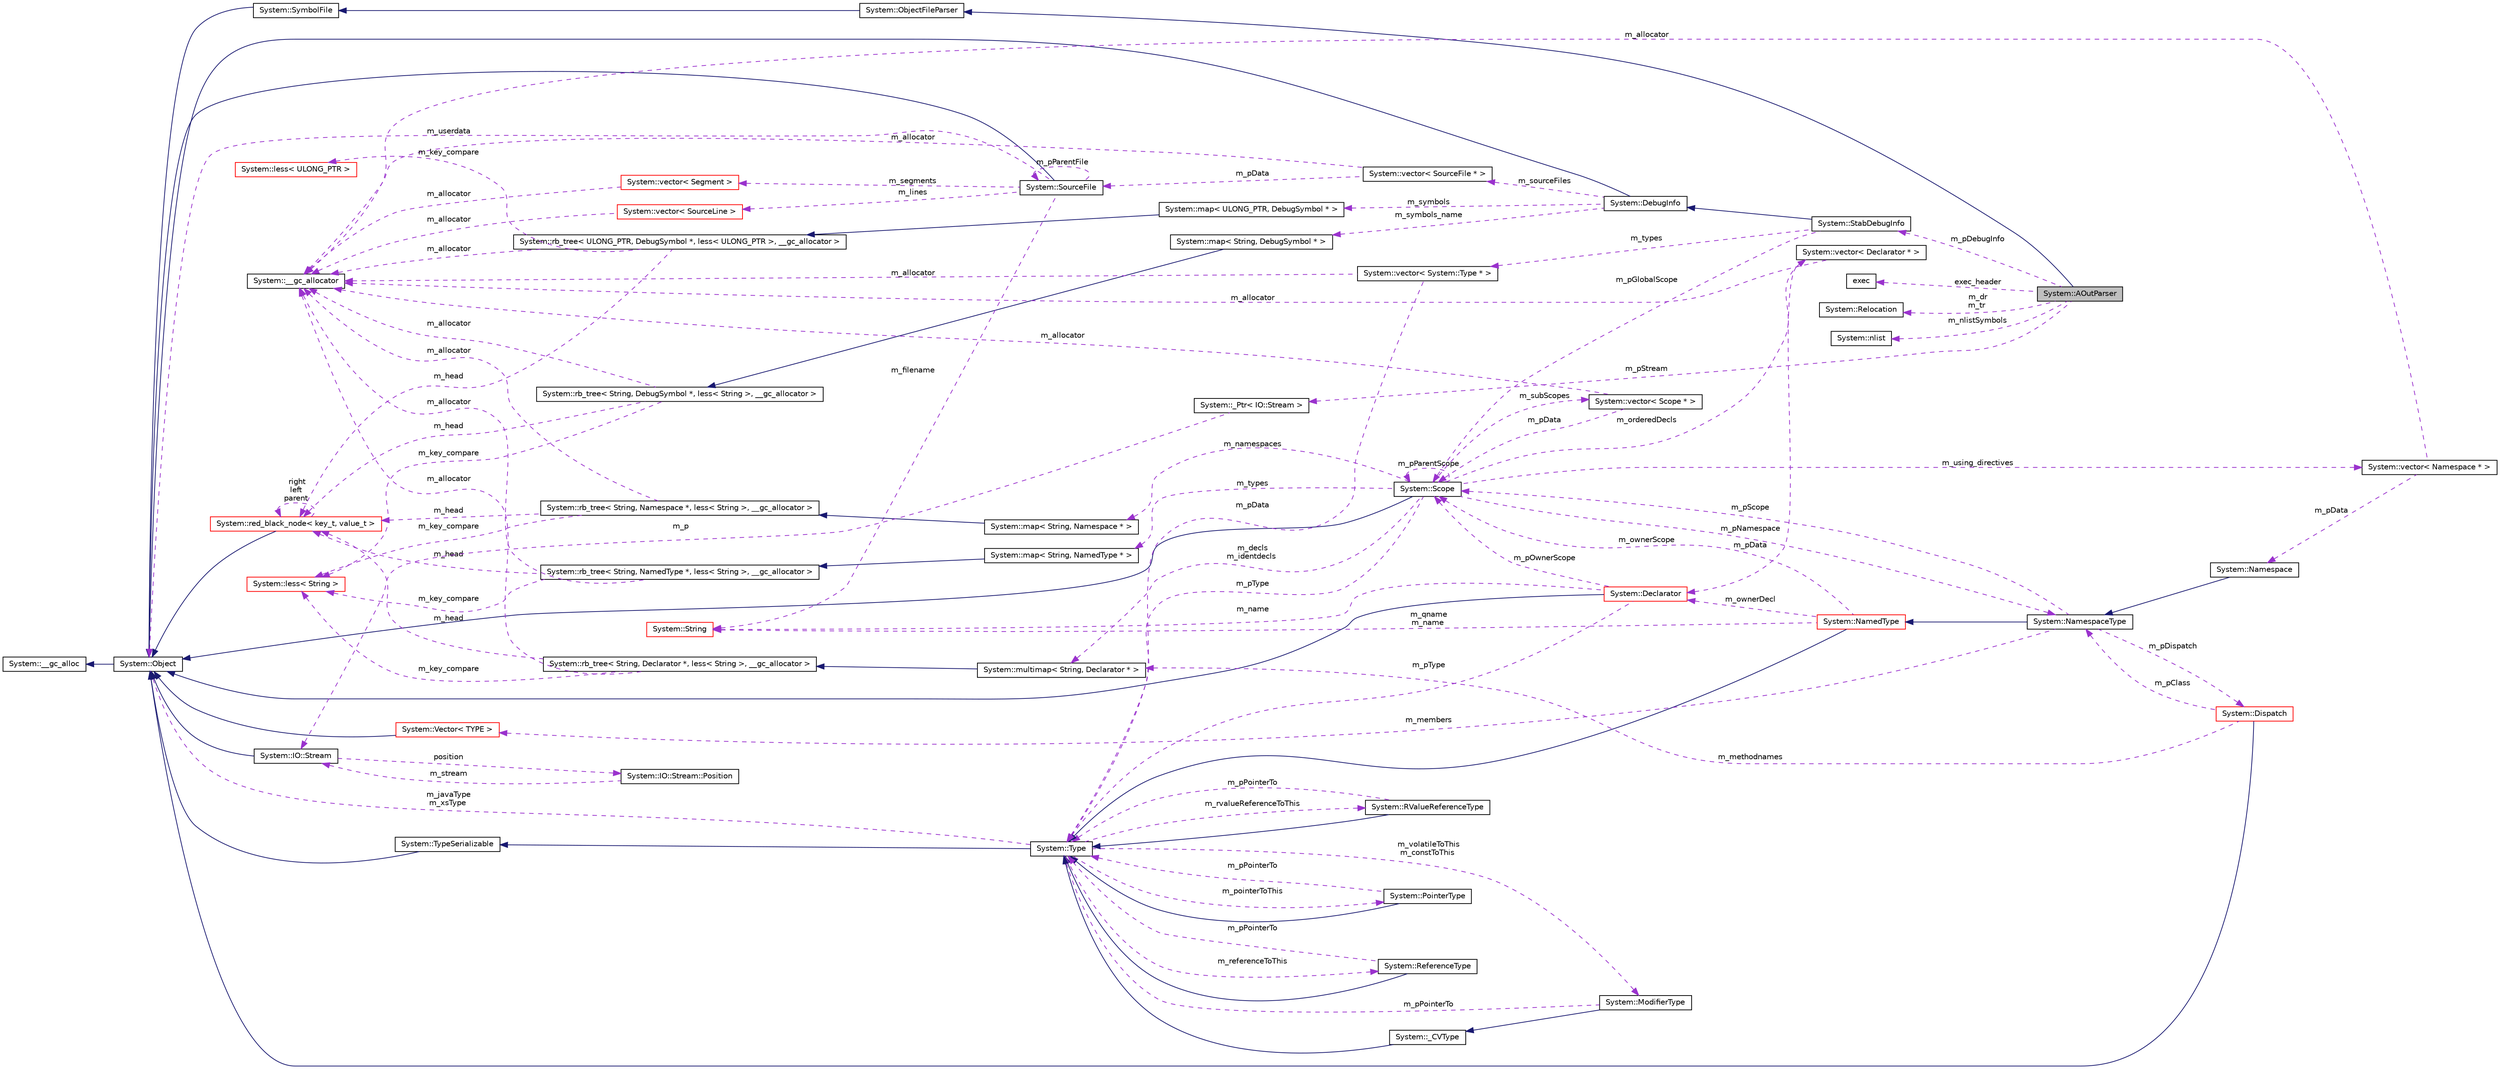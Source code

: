 digraph G
{
  edge [fontname="Helvetica",fontsize="10",labelfontname="Helvetica",labelfontsize="10"];
  node [fontname="Helvetica",fontsize="10",shape=record];
  rankdir="LR";
  Node1 [label="System::AOutParser",height=0.2,width=0.4,color="black", fillcolor="grey75", style="filled" fontcolor="black"];
  Node2 -> Node1 [dir="back",color="midnightblue",fontsize="10",style="solid",fontname="Helvetica"];
  Node2 [label="System::ObjectFileParser",height=0.2,width=0.4,color="black", fillcolor="white", style="filled",URL="$class_system_1_1_object_file_parser.html"];
  Node3 -> Node2 [dir="back",color="midnightblue",fontsize="10",style="solid",fontname="Helvetica"];
  Node3 [label="System::SymbolFile",height=0.2,width=0.4,color="black", fillcolor="white", style="filled",URL="$class_system_1_1_symbol_file.html"];
  Node4 -> Node3 [dir="back",color="midnightblue",fontsize="10",style="solid",fontname="Helvetica"];
  Node4 [label="System::Object",height=0.2,width=0.4,color="black", fillcolor="white", style="filled",URL="$class_system_1_1_object.html"];
  Node5 -> Node4 [dir="back",color="midnightblue",fontsize="10",style="solid",fontname="Helvetica"];
  Node5 [label="System::__gc_alloc",height=0.2,width=0.4,color="black", fillcolor="white", style="filled",URL="$class_system_1_1____gc__alloc.html"];
  Node6 -> Node1 [dir="back",color="darkorchid3",fontsize="10",style="dashed",label=" m_pDebugInfo" ,fontname="Helvetica"];
  Node6 [label="System::StabDebugInfo",height=0.2,width=0.4,color="black", fillcolor="white", style="filled",URL="$class_system_1_1_stab_debug_info.html"];
  Node7 -> Node6 [dir="back",color="midnightblue",fontsize="10",style="solid",fontname="Helvetica"];
  Node7 [label="System::DebugInfo",height=0.2,width=0.4,color="black", fillcolor="white", style="filled",URL="$class_system_1_1_debug_info.html"];
  Node4 -> Node7 [dir="back",color="midnightblue",fontsize="10",style="solid",fontname="Helvetica"];
  Node8 -> Node7 [dir="back",color="darkorchid3",fontsize="10",style="dashed",label=" m_symbols_name" ,fontname="Helvetica"];
  Node8 [label="System::map\< String, DebugSymbol * \>",height=0.2,width=0.4,color="black", fillcolor="white", style="filled",URL="$class_system_1_1map.html"];
  Node9 -> Node8 [dir="back",color="midnightblue",fontsize="10",style="solid",fontname="Helvetica"];
  Node9 [label="System::rb_tree\< String, DebugSymbol *, less\< String \>, __gc_allocator \>",height=0.2,width=0.4,color="black", fillcolor="white", style="filled",URL="$class_system_1_1rb__tree.html"];
  Node10 -> Node9 [dir="back",color="darkorchid3",fontsize="10",style="dashed",label=" m_allocator" ,fontname="Helvetica"];
  Node10 [label="System::__gc_allocator",height=0.2,width=0.4,color="black", fillcolor="white", style="filled",URL="$class_system_1_1____gc__allocator.html"];
  Node11 -> Node9 [dir="back",color="darkorchid3",fontsize="10",style="dashed",label=" m_key_compare" ,fontname="Helvetica"];
  Node11 [label="System::less\< String \>",height=0.2,width=0.4,color="red", fillcolor="white", style="filled",URL="$class_system_1_1less_3_01_string_01_4.html"];
  Node12 -> Node9 [dir="back",color="darkorchid3",fontsize="10",style="dashed",label=" m_head" ,fontname="Helvetica"];
  Node12 [label="System::red_black_node\< key_t, value_t \>",height=0.2,width=0.4,color="red", fillcolor="white", style="filled",URL="$class_system_1_1red__black__node.html"];
  Node4 -> Node12 [dir="back",color="midnightblue",fontsize="10",style="solid",fontname="Helvetica"];
  Node12 -> Node12 [dir="back",color="darkorchid3",fontsize="10",style="dashed",label=" right\nleft\nparent" ,fontname="Helvetica"];
  Node13 -> Node7 [dir="back",color="darkorchid3",fontsize="10",style="dashed",label=" m_symbols" ,fontname="Helvetica"];
  Node13 [label="System::map\< ULONG_PTR, DebugSymbol * \>",height=0.2,width=0.4,color="black", fillcolor="white", style="filled",URL="$class_system_1_1map.html"];
  Node14 -> Node13 [dir="back",color="midnightblue",fontsize="10",style="solid",fontname="Helvetica"];
  Node14 [label="System::rb_tree\< ULONG_PTR, DebugSymbol *, less\< ULONG_PTR \>, __gc_allocator \>",height=0.2,width=0.4,color="black", fillcolor="white", style="filled",URL="$class_system_1_1rb__tree.html"];
  Node10 -> Node14 [dir="back",color="darkorchid3",fontsize="10",style="dashed",label=" m_allocator" ,fontname="Helvetica"];
  Node15 -> Node14 [dir="back",color="darkorchid3",fontsize="10",style="dashed",label=" m_key_compare" ,fontname="Helvetica"];
  Node15 [label="System::less\< ULONG_PTR \>",height=0.2,width=0.4,color="red", fillcolor="white", style="filled",URL="$class_system_1_1less.html"];
  Node12 -> Node14 [dir="back",color="darkorchid3",fontsize="10",style="dashed",label=" m_head" ,fontname="Helvetica"];
  Node16 -> Node7 [dir="back",color="darkorchid3",fontsize="10",style="dashed",label=" m_sourceFiles" ,fontname="Helvetica"];
  Node16 [label="System::vector\< SourceFile * \>",height=0.2,width=0.4,color="black", fillcolor="white", style="filled",URL="$class_system_1_1vector.html"];
  Node17 -> Node16 [dir="back",color="darkorchid3",fontsize="10",style="dashed",label=" m_pData" ,fontname="Helvetica"];
  Node17 [label="System::SourceFile",height=0.2,width=0.4,color="black", fillcolor="white", style="filled",URL="$class_system_1_1_source_file.html"];
  Node4 -> Node17 [dir="back",color="midnightblue",fontsize="10",style="solid",fontname="Helvetica"];
  Node17 -> Node17 [dir="back",color="darkorchid3",fontsize="10",style="dashed",label=" m_pParentFile" ,fontname="Helvetica"];
  Node18 -> Node17 [dir="back",color="darkorchid3",fontsize="10",style="dashed",label=" m_segments" ,fontname="Helvetica"];
  Node18 [label="System::vector\< Segment \>",height=0.2,width=0.4,color="red", fillcolor="white", style="filled",URL="$class_system_1_1vector.html"];
  Node10 -> Node18 [dir="back",color="darkorchid3",fontsize="10",style="dashed",label=" m_allocator" ,fontname="Helvetica"];
  Node19 -> Node17 [dir="back",color="darkorchid3",fontsize="10",style="dashed",label=" m_lines" ,fontname="Helvetica"];
  Node19 [label="System::vector\< SourceLine \>",height=0.2,width=0.4,color="red", fillcolor="white", style="filled",URL="$class_system_1_1vector.html"];
  Node10 -> Node19 [dir="back",color="darkorchid3",fontsize="10",style="dashed",label=" m_allocator" ,fontname="Helvetica"];
  Node20 -> Node17 [dir="back",color="darkorchid3",fontsize="10",style="dashed",label=" m_filename" ,fontname="Helvetica"];
  Node20 [label="System::String",height=0.2,width=0.4,color="red", fillcolor="white", style="filled",URL="$class_system_1_1_string.html"];
  Node4 -> Node17 [dir="back",color="darkorchid3",fontsize="10",style="dashed",label=" m_userdata" ,fontname="Helvetica"];
  Node10 -> Node16 [dir="back",color="darkorchid3",fontsize="10",style="dashed",label=" m_allocator" ,fontname="Helvetica"];
  Node21 -> Node6 [dir="back",color="darkorchid3",fontsize="10",style="dashed",label=" m_types" ,fontname="Helvetica"];
  Node21 [label="System::vector\< System::Type * \>",height=0.2,width=0.4,color="black", fillcolor="white", style="filled",URL="$class_system_1_1vector.html"];
  Node22 -> Node21 [dir="back",color="darkorchid3",fontsize="10",style="dashed",label=" m_pData" ,fontname="Helvetica"];
  Node22 [label="System::Type",height=0.2,width=0.4,color="black", fillcolor="white", style="filled",URL="$class_system_1_1_type.html"];
  Node23 -> Node22 [dir="back",color="midnightblue",fontsize="10",style="solid",fontname="Helvetica"];
  Node23 [label="System::TypeSerializable",height=0.2,width=0.4,color="black", fillcolor="white", style="filled",URL="$class_system_1_1_type_serializable.html"];
  Node4 -> Node23 [dir="back",color="midnightblue",fontsize="10",style="solid",fontname="Helvetica"];
  Node24 -> Node22 [dir="back",color="darkorchid3",fontsize="10",style="dashed",label=" m_pointerToThis" ,fontname="Helvetica"];
  Node24 [label="System::PointerType",height=0.2,width=0.4,color="black", fillcolor="white", style="filled",URL="$class_system_1_1_pointer_type.html"];
  Node22 -> Node24 [dir="back",color="midnightblue",fontsize="10",style="solid",fontname="Helvetica"];
  Node22 -> Node24 [dir="back",color="darkorchid3",fontsize="10",style="dashed",label=" m_pPointerTo" ,fontname="Helvetica"];
  Node25 -> Node22 [dir="back",color="darkorchid3",fontsize="10",style="dashed",label=" m_referenceToThis" ,fontname="Helvetica"];
  Node25 [label="System::ReferenceType",height=0.2,width=0.4,color="black", fillcolor="white", style="filled",URL="$class_system_1_1_reference_type.html"];
  Node22 -> Node25 [dir="back",color="midnightblue",fontsize="10",style="solid",fontname="Helvetica"];
  Node22 -> Node25 [dir="back",color="darkorchid3",fontsize="10",style="dashed",label=" m_pPointerTo" ,fontname="Helvetica"];
  Node26 -> Node22 [dir="back",color="darkorchid3",fontsize="10",style="dashed",label=" m_rvalueReferenceToThis" ,fontname="Helvetica"];
  Node26 [label="System::RValueReferenceType",height=0.2,width=0.4,color="black", fillcolor="white", style="filled",URL="$class_system_1_1_r_value_reference_type.html"];
  Node22 -> Node26 [dir="back",color="midnightblue",fontsize="10",style="solid",fontname="Helvetica"];
  Node22 -> Node26 [dir="back",color="darkorchid3",fontsize="10",style="dashed",label=" m_pPointerTo" ,fontname="Helvetica"];
  Node27 -> Node22 [dir="back",color="darkorchid3",fontsize="10",style="dashed",label=" m_volatileToThis\nm_constToThis" ,fontname="Helvetica"];
  Node27 [label="System::ModifierType",height=0.2,width=0.4,color="black", fillcolor="white", style="filled",URL="$class_system_1_1_modifier_type.html"];
  Node28 -> Node27 [dir="back",color="midnightblue",fontsize="10",style="solid",fontname="Helvetica"];
  Node28 [label="System::_CVType",height=0.2,width=0.4,color="black", fillcolor="white", style="filled",URL="$class_system_1_1___c_v_type.html"];
  Node22 -> Node28 [dir="back",color="midnightblue",fontsize="10",style="solid",fontname="Helvetica"];
  Node22 -> Node27 [dir="back",color="darkorchid3",fontsize="10",style="dashed",label=" m_pPointerTo" ,fontname="Helvetica"];
  Node4 -> Node22 [dir="back",color="darkorchid3",fontsize="10",style="dashed",label=" m_javaType\nm_xsType" ,fontname="Helvetica"];
  Node10 -> Node21 [dir="back",color="darkorchid3",fontsize="10",style="dashed",label=" m_allocator" ,fontname="Helvetica"];
  Node29 -> Node6 [dir="back",color="darkorchid3",fontsize="10",style="dashed",label=" m_pGlobalScope" ,fontname="Helvetica"];
  Node29 [label="System::Scope",height=0.2,width=0.4,color="black", fillcolor="white", style="filled",URL="$class_system_1_1_scope.html"];
  Node4 -> Node29 [dir="back",color="midnightblue",fontsize="10",style="solid",fontname="Helvetica"];
  Node22 -> Node29 [dir="back",color="darkorchid3",fontsize="10",style="dashed",label=" m_pType" ,fontname="Helvetica"];
  Node30 -> Node29 [dir="back",color="darkorchid3",fontsize="10",style="dashed",label=" m_subScopes" ,fontname="Helvetica"];
  Node30 [label="System::vector\< Scope * \>",height=0.2,width=0.4,color="black", fillcolor="white", style="filled",URL="$class_system_1_1vector.html"];
  Node29 -> Node30 [dir="back",color="darkorchid3",fontsize="10",style="dashed",label=" m_pData" ,fontname="Helvetica"];
  Node10 -> Node30 [dir="back",color="darkorchid3",fontsize="10",style="dashed",label=" m_allocator" ,fontname="Helvetica"];
  Node29 -> Node29 [dir="back",color="darkorchid3",fontsize="10",style="dashed",label=" m_pParentScope" ,fontname="Helvetica"];
  Node31 -> Node29 [dir="back",color="darkorchid3",fontsize="10",style="dashed",label=" m_decls\nm_identdecls" ,fontname="Helvetica"];
  Node31 [label="System::multimap\< String, Declarator * \>",height=0.2,width=0.4,color="black", fillcolor="white", style="filled",URL="$class_system_1_1multimap.html"];
  Node32 -> Node31 [dir="back",color="midnightblue",fontsize="10",style="solid",fontname="Helvetica"];
  Node32 [label="System::rb_tree\< String, Declarator *, less\< String \>, __gc_allocator \>",height=0.2,width=0.4,color="black", fillcolor="white", style="filled",URL="$class_system_1_1rb__tree.html"];
  Node10 -> Node32 [dir="back",color="darkorchid3",fontsize="10",style="dashed",label=" m_allocator" ,fontname="Helvetica"];
  Node11 -> Node32 [dir="back",color="darkorchid3",fontsize="10",style="dashed",label=" m_key_compare" ,fontname="Helvetica"];
  Node12 -> Node32 [dir="back",color="darkorchid3",fontsize="10",style="dashed",label=" m_head" ,fontname="Helvetica"];
  Node33 -> Node29 [dir="back",color="darkorchid3",fontsize="10",style="dashed",label=" m_pNamespace" ,fontname="Helvetica"];
  Node33 [label="System::NamespaceType",height=0.2,width=0.4,color="black", fillcolor="white", style="filled",URL="$class_system_1_1_namespace_type.html"];
  Node34 -> Node33 [dir="back",color="midnightblue",fontsize="10",style="solid",fontname="Helvetica"];
  Node34 [label="System::NamedType",height=0.2,width=0.4,color="red", fillcolor="white", style="filled",URL="$class_system_1_1_named_type.html"];
  Node22 -> Node34 [dir="back",color="midnightblue",fontsize="10",style="solid",fontname="Helvetica"];
  Node29 -> Node34 [dir="back",color="darkorchid3",fontsize="10",style="dashed",label=" m_ownerScope" ,fontname="Helvetica"];
  Node35 -> Node34 [dir="back",color="darkorchid3",fontsize="10",style="dashed",label=" m_ownerDecl" ,fontname="Helvetica"];
  Node35 [label="System::Declarator",height=0.2,width=0.4,color="red", fillcolor="white", style="filled",URL="$class_system_1_1_declarator.html"];
  Node4 -> Node35 [dir="back",color="midnightblue",fontsize="10",style="solid",fontname="Helvetica"];
  Node22 -> Node35 [dir="back",color="darkorchid3",fontsize="10",style="dashed",label=" m_pType" ,fontname="Helvetica"];
  Node29 -> Node35 [dir="back",color="darkorchid3",fontsize="10",style="dashed",label=" m_pOwnerScope" ,fontname="Helvetica"];
  Node20 -> Node35 [dir="back",color="darkorchid3",fontsize="10",style="dashed",label=" m_name" ,fontname="Helvetica"];
  Node20 -> Node34 [dir="back",color="darkorchid3",fontsize="10",style="dashed",label=" m_qname\nm_name" ,fontname="Helvetica"];
  Node29 -> Node33 [dir="back",color="darkorchid3",fontsize="10",style="dashed",label=" m_pScope" ,fontname="Helvetica"];
  Node36 -> Node33 [dir="back",color="darkorchid3",fontsize="10",style="dashed",label=" m_members" ,fontname="Helvetica"];
  Node36 [label="System::Vector\< TYPE \>",height=0.2,width=0.4,color="red", fillcolor="white", style="filled",URL="$class_system_1_1_vector.html"];
  Node4 -> Node36 [dir="back",color="midnightblue",fontsize="10",style="solid",fontname="Helvetica"];
  Node37 -> Node33 [dir="back",color="darkorchid3",fontsize="10",style="dashed",label=" m_pDispatch" ,fontname="Helvetica"];
  Node37 [label="System::Dispatch",height=0.2,width=0.4,color="red", fillcolor="white", style="filled",URL="$class_system_1_1_dispatch.html"];
  Node4 -> Node37 [dir="back",color="midnightblue",fontsize="10",style="solid",fontname="Helvetica"];
  Node31 -> Node37 [dir="back",color="darkorchid3",fontsize="10",style="dashed",label=" m_methodnames" ,fontname="Helvetica"];
  Node33 -> Node37 [dir="back",color="darkorchid3",fontsize="10",style="dashed",label=" m_pClass" ,fontname="Helvetica"];
  Node38 -> Node29 [dir="back",color="darkorchid3",fontsize="10",style="dashed",label=" m_namespaces" ,fontname="Helvetica"];
  Node38 [label="System::map\< String, Namespace * \>",height=0.2,width=0.4,color="black", fillcolor="white", style="filled",URL="$class_system_1_1map.html"];
  Node39 -> Node38 [dir="back",color="midnightblue",fontsize="10",style="solid",fontname="Helvetica"];
  Node39 [label="System::rb_tree\< String, Namespace *, less\< String \>, __gc_allocator \>",height=0.2,width=0.4,color="black", fillcolor="white", style="filled",URL="$class_system_1_1rb__tree.html"];
  Node10 -> Node39 [dir="back",color="darkorchid3",fontsize="10",style="dashed",label=" m_allocator" ,fontname="Helvetica"];
  Node11 -> Node39 [dir="back",color="darkorchid3",fontsize="10",style="dashed",label=" m_key_compare" ,fontname="Helvetica"];
  Node12 -> Node39 [dir="back",color="darkorchid3",fontsize="10",style="dashed",label=" m_head" ,fontname="Helvetica"];
  Node40 -> Node29 [dir="back",color="darkorchid3",fontsize="10",style="dashed",label=" m_using_directives" ,fontname="Helvetica"];
  Node40 [label="System::vector\< Namespace * \>",height=0.2,width=0.4,color="black", fillcolor="white", style="filled",URL="$class_system_1_1vector.html"];
  Node10 -> Node40 [dir="back",color="darkorchid3",fontsize="10",style="dashed",label=" m_allocator" ,fontname="Helvetica"];
  Node41 -> Node40 [dir="back",color="darkorchid3",fontsize="10",style="dashed",label=" m_pData" ,fontname="Helvetica"];
  Node41 [label="System::Namespace",height=0.2,width=0.4,color="black", fillcolor="white", style="filled",URL="$class_system_1_1_namespace.html"];
  Node33 -> Node41 [dir="back",color="midnightblue",fontsize="10",style="solid",fontname="Helvetica"];
  Node42 -> Node29 [dir="back",color="darkorchid3",fontsize="10",style="dashed",label=" m_orderedDecls" ,fontname="Helvetica"];
  Node42 [label="System::vector\< Declarator * \>",height=0.2,width=0.4,color="black", fillcolor="white", style="filled",URL="$class_system_1_1vector.html"];
  Node10 -> Node42 [dir="back",color="darkorchid3",fontsize="10",style="dashed",label=" m_allocator" ,fontname="Helvetica"];
  Node35 -> Node42 [dir="back",color="darkorchid3",fontsize="10",style="dashed",label=" m_pData" ,fontname="Helvetica"];
  Node43 -> Node29 [dir="back",color="darkorchid3",fontsize="10",style="dashed",label=" m_types" ,fontname="Helvetica"];
  Node43 [label="System::map\< String, NamedType * \>",height=0.2,width=0.4,color="black", fillcolor="white", style="filled",URL="$class_system_1_1map.html"];
  Node44 -> Node43 [dir="back",color="midnightblue",fontsize="10",style="solid",fontname="Helvetica"];
  Node44 [label="System::rb_tree\< String, NamedType *, less\< String \>, __gc_allocator \>",height=0.2,width=0.4,color="black", fillcolor="white", style="filled",URL="$class_system_1_1rb__tree.html"];
  Node10 -> Node44 [dir="back",color="darkorchid3",fontsize="10",style="dashed",label=" m_allocator" ,fontname="Helvetica"];
  Node11 -> Node44 [dir="back",color="darkorchid3",fontsize="10",style="dashed",label=" m_key_compare" ,fontname="Helvetica"];
  Node12 -> Node44 [dir="back",color="darkorchid3",fontsize="10",style="dashed",label=" m_head" ,fontname="Helvetica"];
  Node45 -> Node1 [dir="back",color="darkorchid3",fontsize="10",style="dashed",label=" exec_header" ,fontname="Helvetica"];
  Node45 [label="exec",height=0.2,width=0.4,color="black", fillcolor="white", style="filled",URL="$structexec.html"];
  Node46 -> Node1 [dir="back",color="darkorchid3",fontsize="10",style="dashed",label=" m_dr\nm_tr" ,fontname="Helvetica"];
  Node46 [label="System::Relocation",height=0.2,width=0.4,color="black", fillcolor="white", style="filled",URL="$struct_system_1_1_relocation.html"];
  Node47 -> Node1 [dir="back",color="darkorchid3",fontsize="10",style="dashed",label=" m_nlistSymbols" ,fontname="Helvetica"];
  Node47 [label="System::nlist",height=0.2,width=0.4,color="black", fillcolor="white", style="filled",URL="$struct_system_1_1nlist.html"];
  Node48 -> Node1 [dir="back",color="darkorchid3",fontsize="10",style="dashed",label=" m_pStream" ,fontname="Helvetica"];
  Node48 [label="System::_Ptr\< IO::Stream \>",height=0.2,width=0.4,color="black", fillcolor="white", style="filled",URL="$class_system_1_1___ptr.html"];
  Node49 -> Node48 [dir="back",color="darkorchid3",fontsize="10",style="dashed",label=" m_p" ,fontname="Helvetica"];
  Node49 [label="System::IO::Stream",height=0.2,width=0.4,color="black", fillcolor="white", style="filled",URL="$class_system_1_1_i_o_1_1_stream.html"];
  Node4 -> Node49 [dir="back",color="midnightblue",fontsize="10",style="solid",fontname="Helvetica"];
  Node50 -> Node49 [dir="back",color="darkorchid3",fontsize="10",style="dashed",label=" position" ,fontname="Helvetica"];
  Node50 [label="System::IO::Stream::Position",height=0.2,width=0.4,color="black", fillcolor="white", style="filled",URL="$class_system_1_1_i_o_1_1_stream_1_1_position.html"];
  Node49 -> Node50 [dir="back",color="darkorchid3",fontsize="10",style="dashed",label=" m_stream" ,fontname="Helvetica"];
}
